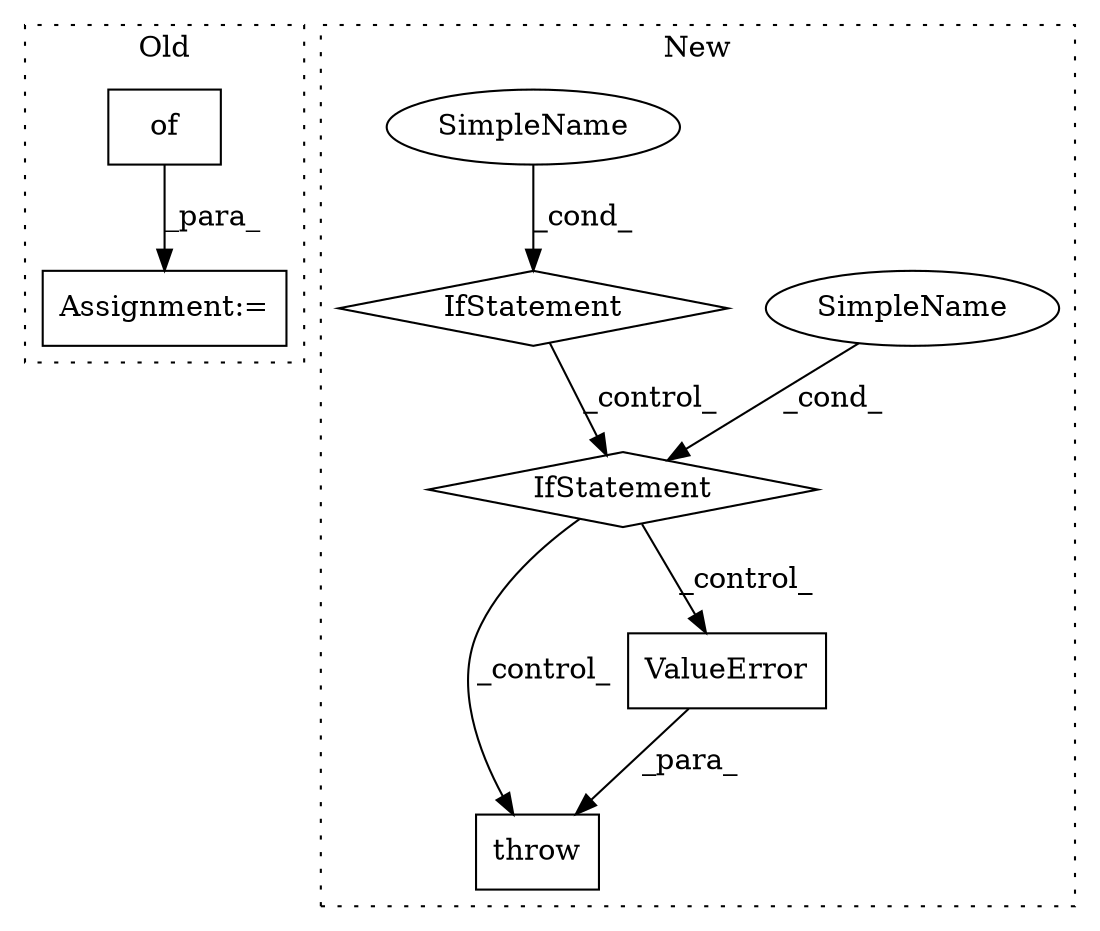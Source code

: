 digraph G {
subgraph cluster0 {
1 [label="of" a="32" s="1513" l="4" shape="box"];
5 [label="Assignment:=" a="7" s="1494" l="1" shape="box"];
label = "Old";
style="dotted";
}
subgraph cluster1 {
2 [label="throw" a="53" s="2011" l="6" shape="box"];
3 [label="IfStatement" a="25" s="1970,1997" l="4,2" shape="diamond"];
4 [label="SimpleName" a="42" s="" l="" shape="ellipse"];
6 [label="ValueError" a="32" s="2017,2170" l="11,1" shape="box"];
7 [label="IfStatement" a="25" s="1781,1815" l="4,2" shape="diamond"];
8 [label="SimpleName" a="42" s="" l="" shape="ellipse"];
label = "New";
style="dotted";
}
1 -> 5 [label="_para_"];
3 -> 2 [label="_control_"];
3 -> 6 [label="_control_"];
4 -> 3 [label="_cond_"];
6 -> 2 [label="_para_"];
7 -> 3 [label="_control_"];
8 -> 7 [label="_cond_"];
}